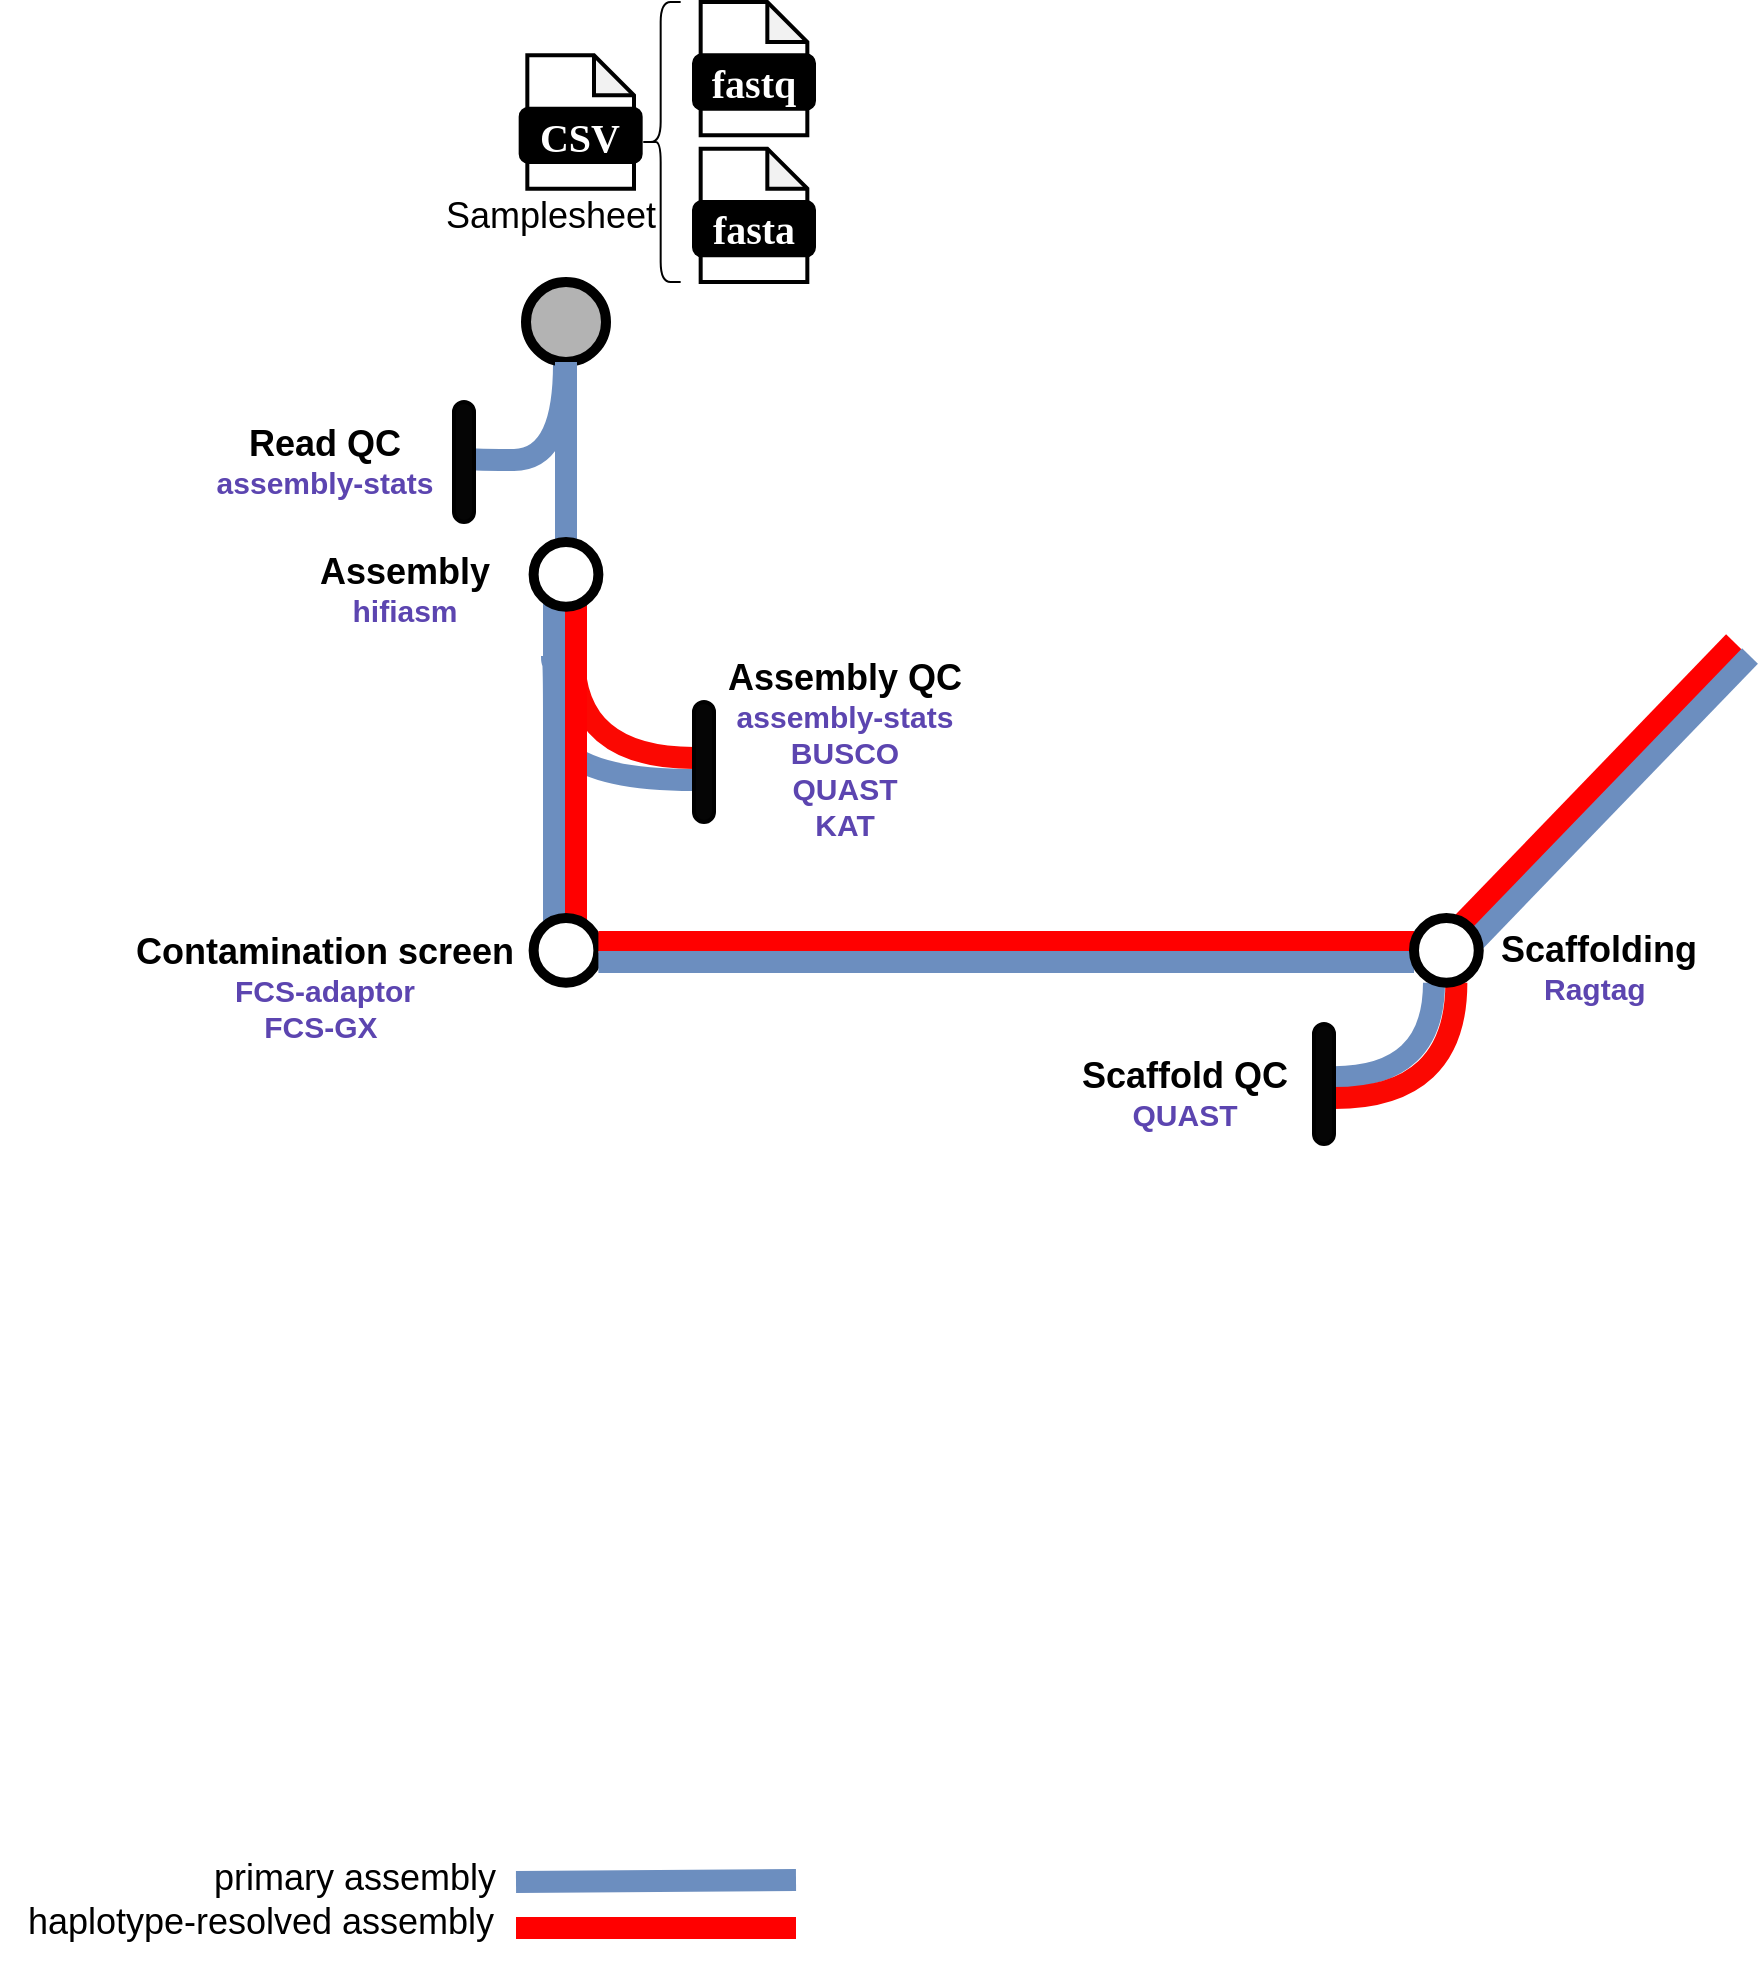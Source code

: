 <mxfile version="24.8.6">
  <diagram name="Page-1" id="nqxrVcMHJvyRHuvHEkZy">
    <mxGraphModel dx="2029" dy="747" grid="1" gridSize="10" guides="1" tooltips="1" connect="1" arrows="1" fold="1" page="1" pageScale="1" pageWidth="850" pageHeight="1100" math="0" shadow="0">
      <root>
        <mxCell id="0" />
        <mxCell id="1" parent="0" />
        <mxCell id="zZcAiMY3G3jVpwydMJzh-28" value="&lt;span style=&quot;font-size: 18px;&quot;&gt;&lt;b&gt;Assembly&lt;/b&gt;&lt;/span&gt;&lt;div&gt;&lt;b style=&quot;&quot;&gt;&lt;font color=&quot;#5c45b0&quot; style=&quot;font-size: 15px;&quot;&gt;hifiasm&lt;/font&gt;&lt;/b&gt;&lt;/div&gt;" style="text;html=1;align=center;verticalAlign=middle;resizable=0;points=[];autosize=1;strokeColor=none;fillColor=none;" vertex="1" parent="1">
          <mxGeometry x="-40" y="389" width="110" height="50" as="geometry" />
        </mxCell>
        <mxCell id="zZcAiMY3G3jVpwydMJzh-30" value="" style="endArrow=none;html=1;rounded=1;strokeWidth=11;fontSize=12;startSize=8;endSize=8;curved=1;exitX=0.5;exitY=1;exitDx=0;exitDy=0;fillColor=#dae8fc;strokeColor=#6c8ebf;movable=1;resizable=1;rotatable=1;deletable=1;editable=1;locked=0;connectable=1;" edge="1" parent="1">
          <mxGeometry width="50" height="50" relative="1" as="geometry">
            <mxPoint x="71" y="1060" as="sourcePoint" />
            <mxPoint x="211" y="1059" as="targetPoint" />
          </mxGeometry>
        </mxCell>
        <mxCell id="zZcAiMY3G3jVpwydMJzh-31" value="" style="endArrow=none;html=1;rounded=1;strokeWidth=11;fontSize=12;startSize=8;endSize=8;curved=1;fillColor=#dae8fc;strokeColor=#FF0000;" edge="1" parent="1">
          <mxGeometry width="50" height="50" relative="1" as="geometry">
            <mxPoint x="211" y="1083" as="sourcePoint" />
            <mxPoint x="71" y="1083" as="targetPoint" />
          </mxGeometry>
        </mxCell>
        <mxCell id="zZcAiMY3G3jVpwydMJzh-32" value="&lt;span style=&quot;font-size: 18px;&quot;&gt;primary assembly&lt;/span&gt;" style="text;html=1;align=center;verticalAlign=middle;resizable=0;points=[];autosize=1;strokeColor=none;fillColor=none;" vertex="1" parent="1">
          <mxGeometry x="-90" y="1038" width="160" height="40" as="geometry" />
        </mxCell>
        <mxCell id="zZcAiMY3G3jVpwydMJzh-33" value="&lt;span style=&quot;font-size: 18px;&quot;&gt;haplotype-resolved assembly&lt;/span&gt;" style="text;html=1;align=center;verticalAlign=middle;resizable=0;points=[];autosize=1;strokeColor=none;fillColor=none;container=0;flipH=0;" vertex="1" parent="1">
          <mxGeometry x="-187" y="1060" width="260" height="40" as="geometry" />
        </mxCell>
        <mxCell id="zZcAiMY3G3jVpwydMJzh-41" value="" style="endArrow=none;html=1;rounded=1;strokeWidth=11;fontSize=12;startSize=8;endSize=8;curved=1;exitX=0.5;exitY=1;exitDx=0;exitDy=0;fillColor=#dae8fc;strokeColor=#fb0802;edgeStyle=orthogonalEdgeStyle;" edge="1" parent="1">
          <mxGeometry width="50" height="50" relative="1" as="geometry">
            <mxPoint x="100.0" y="447" as="sourcePoint" />
            <mxPoint x="160" y="498" as="targetPoint" />
            <Array as="points">
              <mxPoint x="100" y="498" />
            </Array>
          </mxGeometry>
        </mxCell>
        <mxCell id="zZcAiMY3G3jVpwydMJzh-44" value="" style="endArrow=none;html=1;rounded=1;strokeWidth=11;fontSize=12;startSize=8;endSize=8;curved=1;exitX=0.5;exitY=1;exitDx=0;exitDy=0;fillColor=#dae8fc;strokeColor=#6c8ebf;edgeStyle=orthogonalEdgeStyle;" edge="1" parent="1">
          <mxGeometry width="50" height="50" relative="1" as="geometry">
            <mxPoint x="89.0" y="447" as="sourcePoint" />
            <mxPoint x="160" y="509" as="targetPoint" />
            <Array as="points">
              <mxPoint x="89" y="450" />
              <mxPoint x="90" y="450" />
              <mxPoint x="90" y="509" />
            </Array>
          </mxGeometry>
        </mxCell>
        <mxCell id="zZcAiMY3G3jVpwydMJzh-45" value="" style="rounded=1;whiteSpace=wrap;html=1;strokeWidth=2;arcSize=50;fillColor=#050505;" vertex="1" parent="1">
          <mxGeometry x="160" y="470" width="10" height="60" as="geometry" />
        </mxCell>
        <mxCell id="zZcAiMY3G3jVpwydMJzh-46" value="&lt;span style=&quot;font-size: 18px;&quot;&gt;&lt;b&gt;Assembly QC&lt;/b&gt;&lt;/span&gt;&lt;div&gt;&lt;b style=&quot;&quot;&gt;&lt;font color=&quot;#5c45b0&quot; style=&quot;font-size: 15px;&quot;&gt;assembly-stats&lt;/font&gt;&lt;/b&gt;&lt;/div&gt;&lt;div&gt;&lt;b style=&quot;&quot;&gt;&lt;font color=&quot;#5c45b0&quot; style=&quot;font-size: 15px;&quot;&gt;BUSCO&lt;/font&gt;&lt;/b&gt;&lt;/div&gt;&lt;div&gt;&lt;font color=&quot;#5c45b0&quot;&gt;&lt;span style=&quot;font-size: 15px;&quot;&gt;&lt;b&gt;QUAST&lt;/b&gt;&lt;/span&gt;&lt;/font&gt;&lt;/div&gt;&lt;div&gt;&lt;font color=&quot;#5c45b0&quot;&gt;&lt;span style=&quot;font-size: 15px;&quot;&gt;&lt;b&gt;KAT&lt;/b&gt;&lt;/span&gt;&lt;/font&gt;&lt;/div&gt;" style="text;html=1;align=center;verticalAlign=middle;resizable=0;points=[];autosize=1;strokeColor=none;fillColor=none;" vertex="1" parent="1">
          <mxGeometry x="165" y="439" width="140" height="110" as="geometry" />
        </mxCell>
        <mxCell id="zZcAiMY3G3jVpwydMJzh-21" value="" style="endArrow=none;html=1;rounded=1;strokeWidth=11;fontSize=12;startSize=8;endSize=8;curved=1;exitX=0.5;exitY=1;exitDx=0;exitDy=0;fillColor=#dae8fc;strokeColor=#6c8ebf;edgeStyle=orthogonalEdgeStyle;entryX=1;entryY=0.28;entryDx=0;entryDy=0;entryPerimeter=0;" edge="1" parent="1">
          <mxGeometry width="50" height="50" relative="1" as="geometry">
            <mxPoint x="95.0" y="300.81" as="sourcePoint" />
            <mxPoint x="45" y="348" as="targetPoint" />
            <Array as="points">
              <mxPoint x="95" y="349" />
            </Array>
          </mxGeometry>
        </mxCell>
        <mxCell id="zZcAiMY3G3jVpwydMJzh-24" value="" style="rounded=1;whiteSpace=wrap;html=1;strokeWidth=2;arcSize=50;fillColor=#050505;" vertex="1" parent="1">
          <mxGeometry x="40" y="320" width="10" height="60" as="geometry" />
        </mxCell>
        <mxCell id="zZcAiMY3G3jVpwydMJzh-48" value="&lt;span style=&quot;font-size: 18px;&quot;&gt;&lt;b&gt;Read QC&lt;/b&gt;&lt;/span&gt;&lt;br&gt;&lt;div&gt;&lt;b style=&quot;&quot;&gt;&lt;font color=&quot;#5c45b0&quot; style=&quot;font-size: 15px;&quot;&gt;assembly-stats&lt;/font&gt;&lt;/b&gt;&lt;/div&gt;" style="text;html=1;align=center;verticalAlign=middle;resizable=0;points=[];autosize=1;strokeColor=none;fillColor=none;" vertex="1" parent="1">
          <mxGeometry x="-90" y="325" width="130" height="50" as="geometry" />
        </mxCell>
        <mxCell id="zZcAiMY3G3jVpwydMJzh-49" value="&lt;span style=&quot;font-size: 18px;&quot;&gt;&lt;b&gt;Contamination screen&lt;/b&gt;&lt;/span&gt;&lt;br&gt;&lt;div&gt;&lt;b style=&quot;&quot;&gt;&lt;font color=&quot;#5c45b0&quot; style=&quot;font-size: 15px;&quot;&gt;FCS-adaptor&lt;/font&gt;&lt;/b&gt;&lt;/div&gt;&lt;div&gt;&lt;b style=&quot;&quot;&gt;&lt;font color=&quot;#5c45b0&quot; style=&quot;font-size: 15px;&quot;&gt;FCS-GX&amp;nbsp;&lt;/font&gt;&lt;/b&gt;&lt;/div&gt;" style="text;html=1;align=center;verticalAlign=middle;resizable=0;points=[];autosize=1;strokeColor=none;fillColor=none;" vertex="1" parent="1">
          <mxGeometry x="-130.19" y="578" width="210" height="70" as="geometry" />
        </mxCell>
        <mxCell id="zZcAiMY3G3jVpwydMJzh-6" value="" style="ellipse;whiteSpace=wrap;html=1;aspect=fixed;rounded=1;rotation=0;strokeWidth=5;fillColor=#B3B3B3;" vertex="1" parent="1">
          <mxGeometry x="76" y="260" width="40" height="40" as="geometry" />
        </mxCell>
        <mxCell id="zZcAiMY3G3jVpwydMJzh-53" value="&lt;span style=&quot;font-size: 18px;&quot;&gt;&lt;b&gt;Scaffolding&lt;/b&gt;&lt;/span&gt;&lt;br&gt;&lt;div&gt;&lt;b style=&quot;background-color: initial;&quot;&gt;&lt;font color=&quot;#5c45b0&quot; style=&quot;font-size: 15px;&quot;&gt;Ragtag&amp;nbsp;&lt;/font&gt;&lt;/b&gt;&lt;/div&gt;" style="text;html=1;align=center;verticalAlign=middle;resizable=0;points=[];autosize=1;strokeColor=none;fillColor=none;" vertex="1" parent="1">
          <mxGeometry x="552.38" y="578" width="120" height="50" as="geometry" />
        </mxCell>
        <mxCell id="zZcAiMY3G3jVpwydMJzh-54" value="" style="endArrow=none;html=1;rounded=1;strokeWidth=11;fontSize=12;startSize=8;endSize=8;curved=1;exitX=0.5;exitY=1;exitDx=0;exitDy=0;fillColor=#dae8fc;strokeColor=#6c8ebf;edgeStyle=orthogonalEdgeStyle;entryX=1;entryY=0.28;entryDx=0;entryDy=0;entryPerimeter=0;" edge="1" parent="1">
          <mxGeometry width="50" height="50" relative="1" as="geometry">
            <mxPoint x="530.0" y="610.38" as="sourcePoint" />
            <mxPoint x="480" y="657.57" as="targetPoint" />
            <Array as="points">
              <mxPoint x="530" y="658.57" />
            </Array>
          </mxGeometry>
        </mxCell>
        <mxCell id="zZcAiMY3G3jVpwydMJzh-55" value="" style="endArrow=none;html=1;rounded=1;strokeWidth=11;fontSize=12;startSize=8;endSize=8;curved=1;exitX=0.5;exitY=1;exitDx=0;exitDy=0;fillColor=#dae8fc;strokeColor=#fb0802;edgeStyle=orthogonalEdgeStyle;" edge="1" parent="1">
          <mxGeometry width="50" height="50" relative="1" as="geometry">
            <mxPoint x="541.18" y="610.38" as="sourcePoint" />
            <mxPoint x="480" y="668" as="targetPoint" />
            <Array as="points">
              <mxPoint x="541" y="668" />
            </Array>
          </mxGeometry>
        </mxCell>
        <mxCell id="zZcAiMY3G3jVpwydMJzh-56" value="" style="rounded=1;whiteSpace=wrap;html=1;strokeWidth=2;arcSize=50;fillColor=#050505;" vertex="1" parent="1">
          <mxGeometry x="470" y="631" width="10" height="60" as="geometry" />
        </mxCell>
        <mxCell id="zZcAiMY3G3jVpwydMJzh-57" value="&lt;span style=&quot;font-size: 18px;&quot;&gt;&lt;b&gt;Scaffold QC&lt;/b&gt;&lt;/span&gt;&lt;br&gt;&lt;div&gt;&lt;font color=&quot;#5c45b0&quot;&gt;&lt;span style=&quot;font-size: 15px;&quot;&gt;&lt;b&gt;QUAST&lt;/b&gt;&lt;/span&gt;&lt;/font&gt;&lt;/div&gt;" style="text;html=1;align=center;verticalAlign=middle;resizable=0;points=[];autosize=1;strokeColor=none;fillColor=none;" vertex="1" parent="1">
          <mxGeometry x="340" y="641" width="130" height="50" as="geometry" />
        </mxCell>
        <mxCell id="zZcAiMY3G3jVpwydMJzh-13" value="" style="endArrow=none;html=1;rounded=1;strokeWidth=11;fontSize=12;startSize=8;endSize=8;curved=1;exitX=0.5;exitY=1;exitDx=0;exitDy=0;fillColor=#dae8fc;strokeColor=#6c8ebf;" edge="1" parent="1" target="zZcAiMY3G3jVpwydMJzh-12">
          <mxGeometry width="50" height="50" relative="1" as="geometry">
            <mxPoint x="96.0" y="300" as="sourcePoint" />
            <mxPoint x="96" y="640" as="targetPoint" />
          </mxGeometry>
        </mxCell>
        <mxCell id="zZcAiMY3G3jVpwydMJzh-60" value="" style="group" vertex="1" connectable="0" parent="1">
          <mxGeometry x="90" y="419" width="11" height="161" as="geometry" />
        </mxCell>
        <mxCell id="zZcAiMY3G3jVpwydMJzh-11" value="" style="endArrow=none;html=1;rounded=1;strokeWidth=11;fontSize=12;startSize=8;endSize=8;curved=1;exitX=0.5;exitY=1;exitDx=0;exitDy=0;fillColor=#dae8fc;strokeColor=#6c8ebf;" edge="1" parent="zZcAiMY3G3jVpwydMJzh-60">
          <mxGeometry width="50" height="50" relative="1" as="geometry">
            <mxPoint as="sourcePoint" />
            <mxPoint y="161" as="targetPoint" />
          </mxGeometry>
        </mxCell>
        <mxCell id="zZcAiMY3G3jVpwydMJzh-29" value="" style="endArrow=none;html=1;rounded=1;strokeWidth=11;fontSize=12;startSize=8;endSize=8;curved=1;exitX=0.5;exitY=1;exitDx=0;exitDy=0;fillColor=#dae8fc;strokeColor=#FF0000;" edge="1" parent="zZcAiMY3G3jVpwydMJzh-60">
          <mxGeometry width="50" height="50" relative="1" as="geometry">
            <mxPoint x="11" as="sourcePoint" />
            <mxPoint x="11" y="161" as="targetPoint" />
          </mxGeometry>
        </mxCell>
        <mxCell id="zZcAiMY3G3jVpwydMJzh-47" value="" style="ellipse;whiteSpace=wrap;html=1;aspect=fixed;rounded=1;rotation=0;strokeWidth=5;" vertex="1" parent="1">
          <mxGeometry x="79.81" y="577.999" width="32.381" height="32.381" as="geometry" />
        </mxCell>
        <mxCell id="zZcAiMY3G3jVpwydMJzh-12" value="" style="ellipse;whiteSpace=wrap;html=1;aspect=fixed;rounded=1;rotation=0;strokeWidth=5;" vertex="1" parent="1">
          <mxGeometry x="79.81" y="389.999" width="32.381" height="32.381" as="geometry" />
        </mxCell>
        <mxCell id="zZcAiMY3G3jVpwydMJzh-51" value="" style="endArrow=none;html=1;rounded=1;strokeWidth=11;fontSize=12;startSize=8;endSize=8;curved=1;exitX=0.5;exitY=1;exitDx=0;exitDy=0;fillColor=#dae8fc;strokeColor=#FF0000;" edge="1" parent="1">
          <mxGeometry width="50" height="50" relative="1" as="geometry">
            <mxPoint x="112.19" y="590" as="sourcePoint" />
            <mxPoint x="520" y="590" as="targetPoint" />
          </mxGeometry>
        </mxCell>
        <mxCell id="zZcAiMY3G3jVpwydMJzh-50" value="" style="endArrow=none;html=1;rounded=1;strokeWidth=11;fontSize=12;startSize=8;endSize=8;curved=1;exitX=0.5;exitY=1;exitDx=0;exitDy=0;fillColor=#dae8fc;strokeColor=#6c8ebf;" edge="1" parent="1">
          <mxGeometry width="50" height="50" relative="1" as="geometry">
            <mxPoint x="112.19" y="600" as="sourcePoint" />
            <mxPoint x="520" y="600" as="targetPoint" />
          </mxGeometry>
        </mxCell>
        <mxCell id="zZcAiMY3G3jVpwydMJzh-62" value="" style="group" vertex="1" connectable="0" parent="1">
          <mxGeometry x="60" y="120" width="160" height="140" as="geometry" />
        </mxCell>
        <mxCell id="Nx9keAvjiDYeH18iiJ8U-1" value="" style="group" parent="zZcAiMY3G3jVpwydMJzh-62" vertex="1" connectable="0">
          <mxGeometry x="13.333" y="26.667" width="60" height="66.667" as="geometry" />
        </mxCell>
        <mxCell id="Nx9keAvjiDYeH18iiJ8U-2" value="" style="shape=note;whiteSpace=wrap;html=1;backgroundOutline=1;darkOpacity=0.05;rounded=1;size=20;strokeWidth=2;" parent="Nx9keAvjiDYeH18iiJ8U-1" vertex="1">
          <mxGeometry x="3.333" width="53.333" height="66.667" as="geometry" />
        </mxCell>
        <mxCell id="Nx9keAvjiDYeH18iiJ8U-3" value="&lt;font data-font-src=&quot;https://fonts.googleapis.com/css?family=Maven+Pro&quot; face=&quot;Maven Pro&quot; color=&quot;#ffffff&quot;&gt;&lt;b&gt;&lt;font style=&quot;font-size: 20px;&quot;&gt;CSV&lt;/font&gt;&lt;/b&gt;&lt;/font&gt;" style="rounded=1;whiteSpace=wrap;html=1;strokeWidth=2;fillColor=#000000;" parent="Nx9keAvjiDYeH18iiJ8U-1" vertex="1">
          <mxGeometry y="26.667" width="60" height="26.667" as="geometry" />
        </mxCell>
        <mxCell id="Nx9keAvjiDYeH18iiJ8U-4" value="&lt;font style=&quot;font-size: 18px;&quot; face=&quot;Helvetica&quot;&gt;Samplesheet&lt;/font&gt;" style="text;html=1;align=center;verticalAlign=middle;resizable=0;points=[];autosize=1;strokeColor=none;fillColor=none;" parent="zZcAiMY3G3jVpwydMJzh-62" vertex="1">
          <mxGeometry x="-36.67" y="86.663" width="130" height="40" as="geometry" />
        </mxCell>
        <mxCell id="Nx9keAvjiDYeH18iiJ8U-6" value="" style="group" parent="zZcAiMY3G3jVpwydMJzh-62" vertex="1" connectable="0">
          <mxGeometry x="100" width="60" height="66.667" as="geometry" />
        </mxCell>
        <mxCell id="Nx9keAvjiDYeH18iiJ8U-7" value="" style="shape=note;whiteSpace=wrap;html=1;backgroundOutline=1;darkOpacity=0.05;rounded=1;size=20;strokeWidth=2;" parent="Nx9keAvjiDYeH18iiJ8U-6" vertex="1">
          <mxGeometry x="3.333" width="53.333" height="66.667" as="geometry" />
        </mxCell>
        <mxCell id="Nx9keAvjiDYeH18iiJ8U-8" value="&lt;font data-font-src=&quot;https://fonts.googleapis.com/css?family=Maven+Pro&quot; face=&quot;Maven Pro&quot; color=&quot;#ffffff&quot;&gt;&lt;b&gt;&lt;font style=&quot;font-size: 20px;&quot;&gt;fastq&lt;/font&gt;&lt;/b&gt;&lt;/font&gt;" style="rounded=1;whiteSpace=wrap;html=1;strokeWidth=2;fillColor=#000000;" parent="Nx9keAvjiDYeH18iiJ8U-6" vertex="1">
          <mxGeometry y="26.667" width="60" height="26.667" as="geometry" />
        </mxCell>
        <mxCell id="Nx9keAvjiDYeH18iiJ8U-9" value="" style="group" parent="zZcAiMY3G3jVpwydMJzh-62" vertex="1" connectable="0">
          <mxGeometry x="100" y="73.333" width="60" height="66.667" as="geometry" />
        </mxCell>
        <mxCell id="Nx9keAvjiDYeH18iiJ8U-10" value="" style="shape=note;whiteSpace=wrap;html=1;backgroundOutline=1;darkOpacity=0.05;rounded=1;size=20;strokeWidth=2;" parent="Nx9keAvjiDYeH18iiJ8U-9" vertex="1">
          <mxGeometry x="3.333" width="53.333" height="66.667" as="geometry" />
        </mxCell>
        <mxCell id="Nx9keAvjiDYeH18iiJ8U-11" value="&lt;font data-font-src=&quot;https://fonts.googleapis.com/css?family=Maven+Pro&quot; face=&quot;Maven Pro&quot; color=&quot;#ffffff&quot;&gt;&lt;b&gt;&lt;font style=&quot;font-size: 20px;&quot;&gt;fasta&lt;/font&gt;&lt;/b&gt;&lt;/font&gt;" style="rounded=1;whiteSpace=wrap;html=1;strokeWidth=2;fillColor=#000000;" parent="Nx9keAvjiDYeH18iiJ8U-9" vertex="1">
          <mxGeometry y="26.667" width="60" height="26.667" as="geometry" />
        </mxCell>
        <mxCell id="zZcAiMY3G3jVpwydMJzh-5" value="" style="shape=curlyBracket;whiteSpace=wrap;html=1;rounded=1;labelPosition=left;verticalLabelPosition=middle;align=right;verticalAlign=middle;size=0.5;" vertex="1" parent="zZcAiMY3G3jVpwydMJzh-62">
          <mxGeometry x="73.333" width="20" height="140" as="geometry" />
        </mxCell>
        <mxCell id="zZcAiMY3G3jVpwydMJzh-64" value="" style="endArrow=none;html=1;rounded=1;strokeWidth=11;fontSize=12;startSize=8;endSize=8;curved=1;exitX=0.5;exitY=1;exitDx=0;exitDy=0;fillColor=#dae8fc;strokeColor=#FF0000;" edge="1" parent="1">
          <mxGeometry width="50" height="50" relative="1" as="geometry">
            <mxPoint x="542" y="583" as="sourcePoint" />
            <mxPoint x="680" y="440" as="targetPoint" />
          </mxGeometry>
        </mxCell>
        <mxCell id="zZcAiMY3G3jVpwydMJzh-68" value="" style="endArrow=none;html=1;rounded=1;strokeWidth=11;fontSize=12;startSize=8;endSize=8;curved=1;exitX=0.5;exitY=1;exitDx=0;exitDy=0;fillColor=#dae8fc;strokeColor=#6c8ebf;" edge="1" parent="1">
          <mxGeometry width="50" height="50" relative="1" as="geometry">
            <mxPoint x="550" y="590" as="sourcePoint" />
            <mxPoint x="688" y="447" as="targetPoint" />
          </mxGeometry>
        </mxCell>
        <mxCell id="zZcAiMY3G3jVpwydMJzh-52" value="" style="ellipse;whiteSpace=wrap;html=1;aspect=fixed;rounded=1;rotation=0;strokeWidth=5;" vertex="1" parent="1">
          <mxGeometry x="520" y="577.999" width="32.381" height="32.381" as="geometry" />
        </mxCell>
      </root>
    </mxGraphModel>
  </diagram>
</mxfile>
